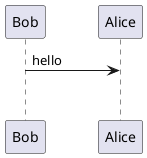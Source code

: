 {
  "sha1": "ama2cqbnwbtheznn5377cg9o1naje",
  "insertion": {
    "when": "2024-05-30T20:48:21.906Z",
    "url": "http://forum.plantuml.net/9376/newpage-is-not-workingwith-teoz",
    "user": "plantuml@gmail.com"
  }
}
@startuml
!pragma teoz true
Bob -> Alice : hello
newpage
Bob -> Alice : hello page2
@enduml
